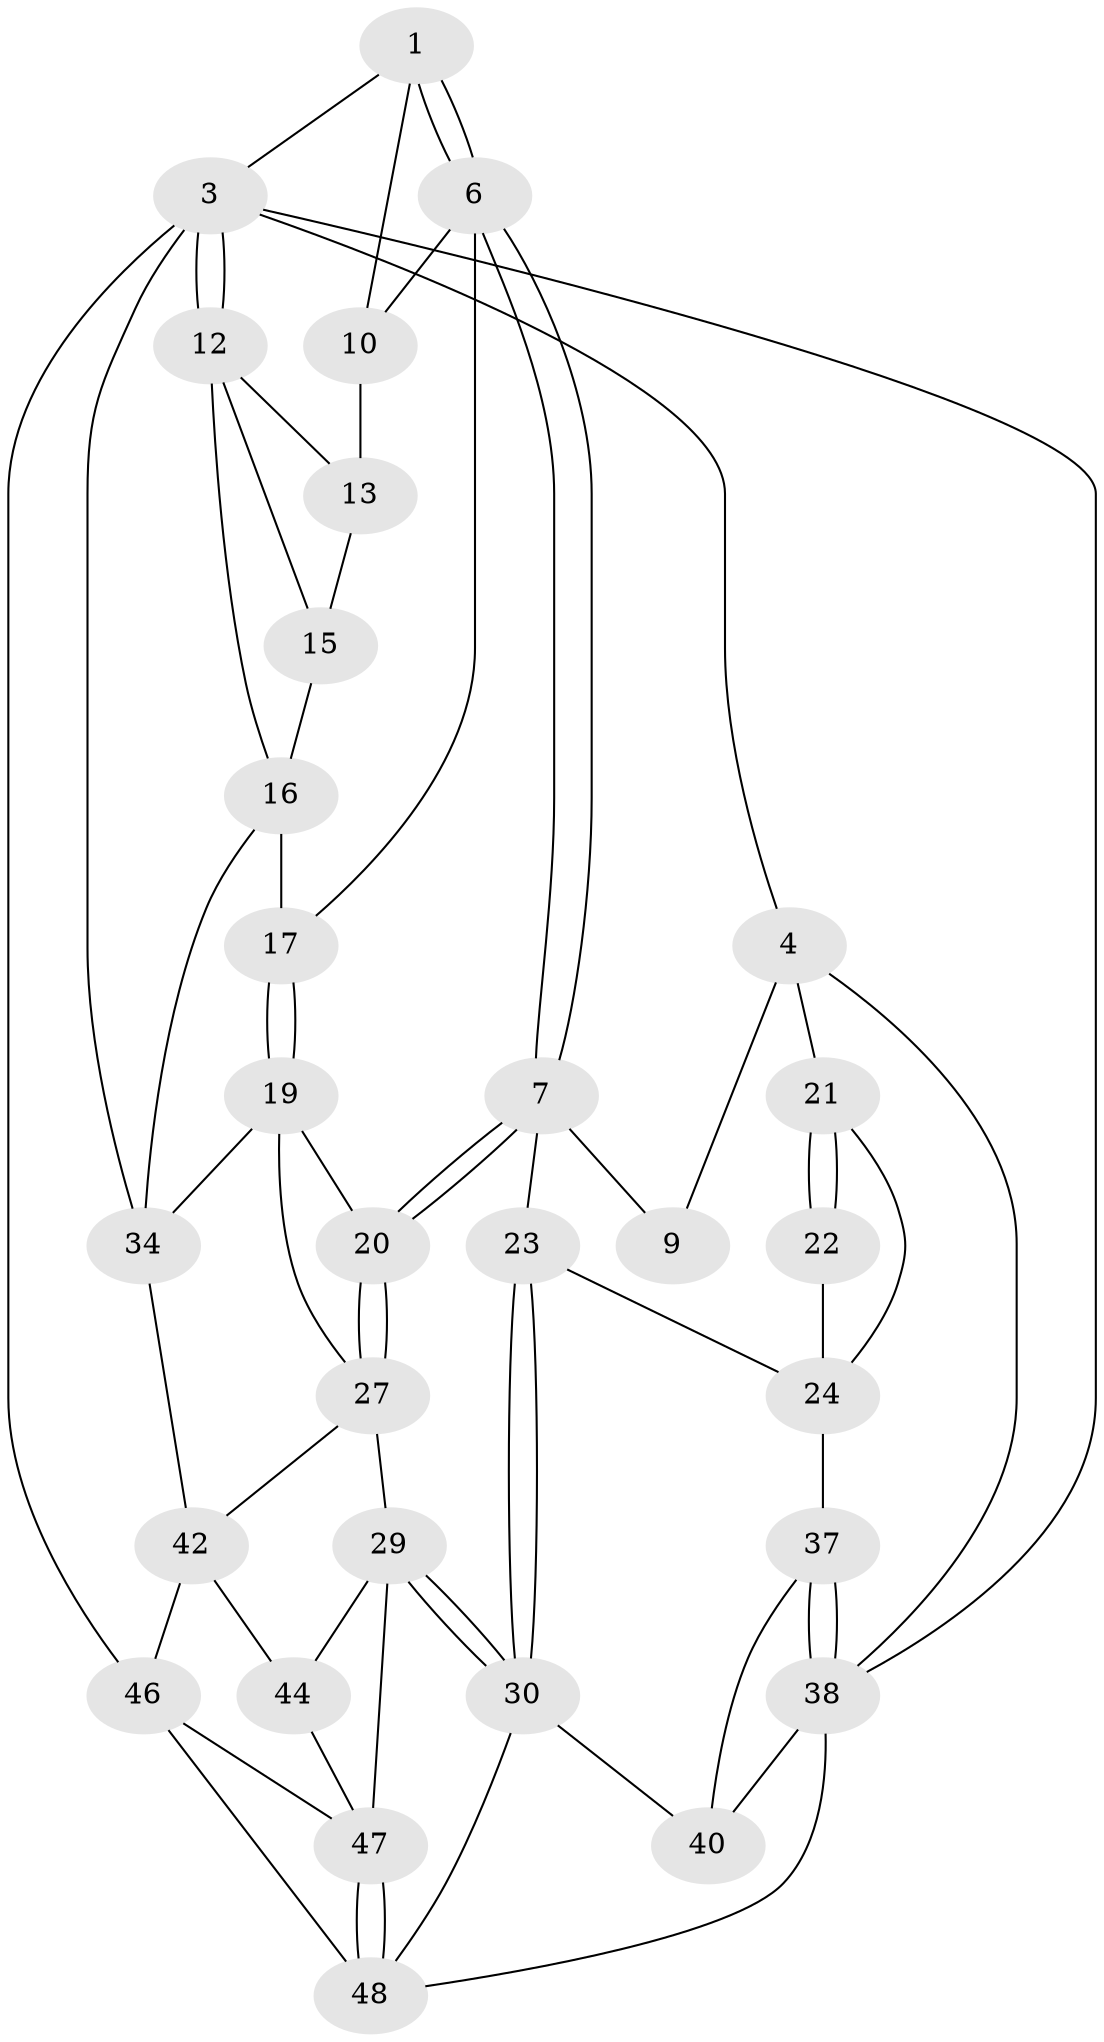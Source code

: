 // Generated by graph-tools (version 1.1) at 2025/24/03/03/25 07:24:37]
// undirected, 30 vertices, 65 edges
graph export_dot {
graph [start="1"]
  node [color=gray90,style=filled];
  1 [pos="+0.35006449086272146+0",super="+2"];
  3 [pos="+1+0",super="+41"];
  4 [pos="+0+0",super="+5"];
  6 [pos="+0.49031511826483354+0.2359361528466109",super="+11"];
  7 [pos="+0.3892178758222986+0.28973165422716957",super="+8"];
  9 [pos="+0.26190786046765063+0.254127180449642"];
  10 [pos="+0.7081151744143347+0"];
  12 [pos="+1+0.09832180987415819",super="+31"];
  13 [pos="+0.8837069708809593+0.19362093704708455",super="+14"];
  15 [pos="+0.8331572778326122+0.23415094879355206",super="+18"];
  16 [pos="+0.7485974480862019+0.4112761475333696",super="+33"];
  17 [pos="+0.740028302008138+0.41385058771565286"];
  19 [pos="+0.6639392908810573+0.5312497067556219",super="+36"];
  20 [pos="+0.458614446674191+0.4228968335337235"];
  21 [pos="+0+0",super="+26"];
  22 [pos="+0.18876443326681328+0.23653774752140883",super="+25"];
  23 [pos="+0.21918633369633092+0.5089580852640364"];
  24 [pos="+0.1292559271987972+0.48882299736142615",super="+32"];
  27 [pos="+0.4087840956633246+0.6291993117195407",super="+28"];
  29 [pos="+0.2893672218199193+0.7145675276802298",super="+45"];
  30 [pos="+0.2589959299309466+0.7105216449344626",super="+39"];
  34 [pos="+1+0.680946790799226",super="+35"];
  37 [pos="+0+0.7469133086054096"];
  38 [pos="+0+1",super="+52"];
  40 [pos="+0.15192090931281146+0.7693784458770637"];
  42 [pos="+0.6674057020299174+0.7308955356499196",super="+43"];
  44 [pos="+0.5871624148105954+0.84767958677094"];
  46 [pos="+0.8519928692164094+1",super="+50"];
  47 [pos="+0.3692548684644428+0.8537664866264617",super="+49"];
  48 [pos="+0.27991027801122836+1",super="+51"];
  1 -- 6;
  1 -- 6;
  1 -- 10;
  1 -- 3;
  3 -- 4;
  3 -- 12;
  3 -- 12;
  3 -- 46;
  3 -- 34;
  3 -- 38;
  4 -- 21;
  4 -- 38;
  4 -- 9;
  6 -- 7;
  6 -- 7;
  6 -- 17;
  6 -- 10;
  7 -- 20;
  7 -- 20;
  7 -- 9;
  7 -- 23;
  10 -- 13;
  12 -- 13;
  12 -- 16;
  12 -- 15;
  13 -- 15 [weight=2];
  15 -- 16;
  16 -- 17;
  16 -- 34;
  17 -- 19;
  17 -- 19;
  19 -- 20;
  19 -- 27;
  19 -- 34;
  20 -- 27;
  20 -- 27;
  21 -- 22 [weight=2];
  21 -- 22;
  21 -- 24;
  22 -- 24;
  23 -- 24;
  23 -- 30;
  23 -- 30;
  24 -- 37;
  27 -- 42;
  27 -- 29;
  29 -- 30;
  29 -- 30;
  29 -- 44;
  29 -- 47;
  30 -- 40;
  30 -- 48;
  34 -- 42;
  37 -- 38;
  37 -- 38;
  37 -- 40;
  38 -- 40;
  38 -- 48;
  42 -- 44;
  42 -- 46;
  44 -- 47;
  46 -- 48;
  46 -- 47;
  47 -- 48;
  47 -- 48;
}
